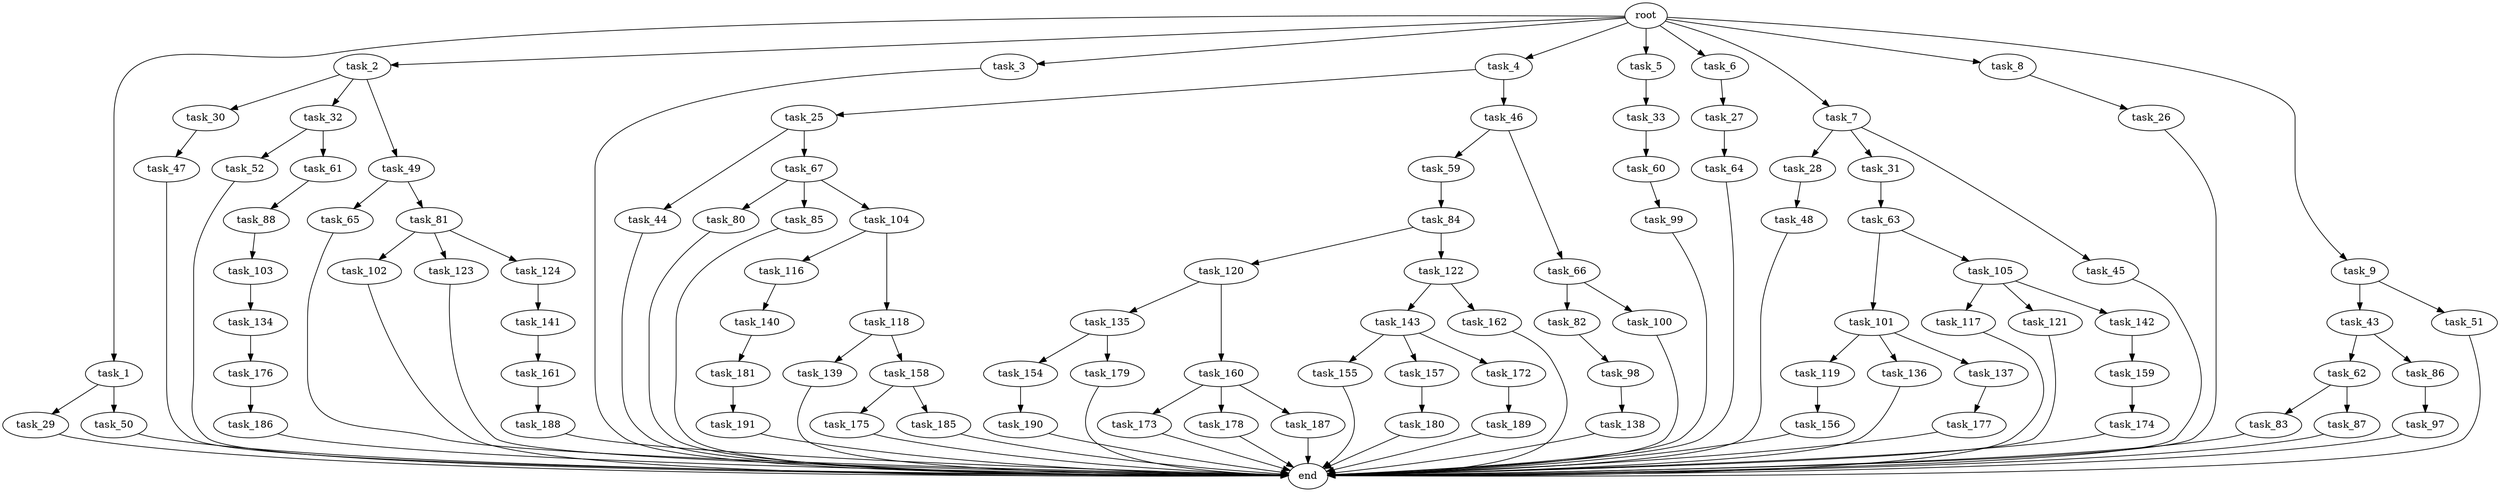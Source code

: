 digraph G {
  root [size="0.000000"];
  task_1 [size="1024.000000"];
  task_2 [size="1024.000000"];
  task_3 [size="1024.000000"];
  task_4 [size="1024.000000"];
  task_5 [size="1024.000000"];
  task_6 [size="1024.000000"];
  task_7 [size="1024.000000"];
  task_8 [size="1024.000000"];
  task_9 [size="1024.000000"];
  task_25 [size="695784701952.000000"];
  task_26 [size="549755813888.000000"];
  task_27 [size="549755813888.000000"];
  task_28 [size="309237645312.000000"];
  task_29 [size="695784701952.000000"];
  task_30 [size="214748364800.000000"];
  task_31 [size="309237645312.000000"];
  task_32 [size="214748364800.000000"];
  task_33 [size="549755813888.000000"];
  task_43 [size="420906795008.000000"];
  task_44 [size="420906795008.000000"];
  task_45 [size="309237645312.000000"];
  task_46 [size="695784701952.000000"];
  task_47 [size="695784701952.000000"];
  task_48 [size="420906795008.000000"];
  task_49 [size="214748364800.000000"];
  task_50 [size="695784701952.000000"];
  task_51 [size="420906795008.000000"];
  task_52 [size="695784701952.000000"];
  task_59 [size="137438953472.000000"];
  task_60 [size="214748364800.000000"];
  task_61 [size="695784701952.000000"];
  task_62 [size="549755813888.000000"];
  task_63 [size="549755813888.000000"];
  task_64 [size="549755813888.000000"];
  task_65 [size="34359738368.000000"];
  task_66 [size="137438953472.000000"];
  task_67 [size="420906795008.000000"];
  task_80 [size="34359738368.000000"];
  task_81 [size="34359738368.000000"];
  task_82 [size="309237645312.000000"];
  task_83 [size="214748364800.000000"];
  task_84 [size="549755813888.000000"];
  task_85 [size="34359738368.000000"];
  task_86 [size="549755813888.000000"];
  task_87 [size="214748364800.000000"];
  task_88 [size="309237645312.000000"];
  task_97 [size="34359738368.000000"];
  task_98 [size="549755813888.000000"];
  task_99 [size="549755813888.000000"];
  task_100 [size="309237645312.000000"];
  task_101 [size="858993459200.000000"];
  task_102 [size="34359738368.000000"];
  task_103 [size="309237645312.000000"];
  task_104 [size="34359738368.000000"];
  task_105 [size="858993459200.000000"];
  task_116 [size="214748364800.000000"];
  task_117 [size="309237645312.000000"];
  task_118 [size="214748364800.000000"];
  task_119 [size="420906795008.000000"];
  task_120 [size="214748364800.000000"];
  task_121 [size="309237645312.000000"];
  task_122 [size="214748364800.000000"];
  task_123 [size="34359738368.000000"];
  task_124 [size="34359738368.000000"];
  task_134 [size="695784701952.000000"];
  task_135 [size="34359738368.000000"];
  task_136 [size="420906795008.000000"];
  task_137 [size="420906795008.000000"];
  task_138 [size="77309411328.000000"];
  task_139 [size="695784701952.000000"];
  task_140 [size="858993459200.000000"];
  task_141 [size="420906795008.000000"];
  task_142 [size="309237645312.000000"];
  task_143 [size="309237645312.000000"];
  task_154 [size="549755813888.000000"];
  task_155 [size="214748364800.000000"];
  task_156 [size="214748364800.000000"];
  task_157 [size="214748364800.000000"];
  task_158 [size="695784701952.000000"];
  task_159 [size="309237645312.000000"];
  task_160 [size="34359738368.000000"];
  task_161 [size="214748364800.000000"];
  task_162 [size="309237645312.000000"];
  task_172 [size="214748364800.000000"];
  task_173 [size="34359738368.000000"];
  task_174 [size="420906795008.000000"];
  task_175 [size="137438953472.000000"];
  task_176 [size="214748364800.000000"];
  task_177 [size="420906795008.000000"];
  task_178 [size="34359738368.000000"];
  task_179 [size="549755813888.000000"];
  task_180 [size="214748364800.000000"];
  task_181 [size="858993459200.000000"];
  task_185 [size="137438953472.000000"];
  task_186 [size="309237645312.000000"];
  task_187 [size="34359738368.000000"];
  task_188 [size="214748364800.000000"];
  task_189 [size="34359738368.000000"];
  task_190 [size="137438953472.000000"];
  task_191 [size="34359738368.000000"];
  end [size="0.000000"];

  root -> task_1 [size="1.000000"];
  root -> task_2 [size="1.000000"];
  root -> task_3 [size="1.000000"];
  root -> task_4 [size="1.000000"];
  root -> task_5 [size="1.000000"];
  root -> task_6 [size="1.000000"];
  root -> task_7 [size="1.000000"];
  root -> task_8 [size="1.000000"];
  root -> task_9 [size="1.000000"];
  task_1 -> task_29 [size="679477248.000000"];
  task_1 -> task_50 [size="679477248.000000"];
  task_2 -> task_30 [size="209715200.000000"];
  task_2 -> task_32 [size="209715200.000000"];
  task_2 -> task_49 [size="209715200.000000"];
  task_3 -> end [size="1.000000"];
  task_4 -> task_25 [size="679477248.000000"];
  task_4 -> task_46 [size="679477248.000000"];
  task_5 -> task_33 [size="536870912.000000"];
  task_6 -> task_27 [size="536870912.000000"];
  task_7 -> task_28 [size="301989888.000000"];
  task_7 -> task_31 [size="301989888.000000"];
  task_7 -> task_45 [size="301989888.000000"];
  task_8 -> task_26 [size="536870912.000000"];
  task_9 -> task_43 [size="411041792.000000"];
  task_9 -> task_51 [size="411041792.000000"];
  task_25 -> task_44 [size="411041792.000000"];
  task_25 -> task_67 [size="411041792.000000"];
  task_26 -> end [size="1.000000"];
  task_27 -> task_64 [size="536870912.000000"];
  task_28 -> task_48 [size="411041792.000000"];
  task_29 -> end [size="1.000000"];
  task_30 -> task_47 [size="679477248.000000"];
  task_31 -> task_63 [size="536870912.000000"];
  task_32 -> task_52 [size="679477248.000000"];
  task_32 -> task_61 [size="679477248.000000"];
  task_33 -> task_60 [size="209715200.000000"];
  task_43 -> task_62 [size="536870912.000000"];
  task_43 -> task_86 [size="536870912.000000"];
  task_44 -> end [size="1.000000"];
  task_45 -> end [size="1.000000"];
  task_46 -> task_59 [size="134217728.000000"];
  task_46 -> task_66 [size="134217728.000000"];
  task_47 -> end [size="1.000000"];
  task_48 -> end [size="1.000000"];
  task_49 -> task_65 [size="33554432.000000"];
  task_49 -> task_81 [size="33554432.000000"];
  task_50 -> end [size="1.000000"];
  task_51 -> end [size="1.000000"];
  task_52 -> end [size="1.000000"];
  task_59 -> task_84 [size="536870912.000000"];
  task_60 -> task_99 [size="536870912.000000"];
  task_61 -> task_88 [size="301989888.000000"];
  task_62 -> task_83 [size="209715200.000000"];
  task_62 -> task_87 [size="209715200.000000"];
  task_63 -> task_101 [size="838860800.000000"];
  task_63 -> task_105 [size="838860800.000000"];
  task_64 -> end [size="1.000000"];
  task_65 -> end [size="1.000000"];
  task_66 -> task_82 [size="301989888.000000"];
  task_66 -> task_100 [size="301989888.000000"];
  task_67 -> task_80 [size="33554432.000000"];
  task_67 -> task_85 [size="33554432.000000"];
  task_67 -> task_104 [size="33554432.000000"];
  task_80 -> end [size="1.000000"];
  task_81 -> task_102 [size="33554432.000000"];
  task_81 -> task_123 [size="33554432.000000"];
  task_81 -> task_124 [size="33554432.000000"];
  task_82 -> task_98 [size="536870912.000000"];
  task_83 -> end [size="1.000000"];
  task_84 -> task_120 [size="209715200.000000"];
  task_84 -> task_122 [size="209715200.000000"];
  task_85 -> end [size="1.000000"];
  task_86 -> task_97 [size="33554432.000000"];
  task_87 -> end [size="1.000000"];
  task_88 -> task_103 [size="301989888.000000"];
  task_97 -> end [size="1.000000"];
  task_98 -> task_138 [size="75497472.000000"];
  task_99 -> end [size="1.000000"];
  task_100 -> end [size="1.000000"];
  task_101 -> task_119 [size="411041792.000000"];
  task_101 -> task_136 [size="411041792.000000"];
  task_101 -> task_137 [size="411041792.000000"];
  task_102 -> end [size="1.000000"];
  task_103 -> task_134 [size="679477248.000000"];
  task_104 -> task_116 [size="209715200.000000"];
  task_104 -> task_118 [size="209715200.000000"];
  task_105 -> task_117 [size="301989888.000000"];
  task_105 -> task_121 [size="301989888.000000"];
  task_105 -> task_142 [size="301989888.000000"];
  task_116 -> task_140 [size="838860800.000000"];
  task_117 -> end [size="1.000000"];
  task_118 -> task_139 [size="679477248.000000"];
  task_118 -> task_158 [size="679477248.000000"];
  task_119 -> task_156 [size="209715200.000000"];
  task_120 -> task_135 [size="33554432.000000"];
  task_120 -> task_160 [size="33554432.000000"];
  task_121 -> end [size="1.000000"];
  task_122 -> task_143 [size="301989888.000000"];
  task_122 -> task_162 [size="301989888.000000"];
  task_123 -> end [size="1.000000"];
  task_124 -> task_141 [size="411041792.000000"];
  task_134 -> task_176 [size="209715200.000000"];
  task_135 -> task_154 [size="536870912.000000"];
  task_135 -> task_179 [size="536870912.000000"];
  task_136 -> end [size="1.000000"];
  task_137 -> task_177 [size="411041792.000000"];
  task_138 -> end [size="1.000000"];
  task_139 -> end [size="1.000000"];
  task_140 -> task_181 [size="838860800.000000"];
  task_141 -> task_161 [size="209715200.000000"];
  task_142 -> task_159 [size="301989888.000000"];
  task_143 -> task_155 [size="209715200.000000"];
  task_143 -> task_157 [size="209715200.000000"];
  task_143 -> task_172 [size="209715200.000000"];
  task_154 -> task_190 [size="134217728.000000"];
  task_155 -> end [size="1.000000"];
  task_156 -> end [size="1.000000"];
  task_157 -> task_180 [size="209715200.000000"];
  task_158 -> task_175 [size="134217728.000000"];
  task_158 -> task_185 [size="134217728.000000"];
  task_159 -> task_174 [size="411041792.000000"];
  task_160 -> task_173 [size="33554432.000000"];
  task_160 -> task_178 [size="33554432.000000"];
  task_160 -> task_187 [size="33554432.000000"];
  task_161 -> task_188 [size="209715200.000000"];
  task_162 -> end [size="1.000000"];
  task_172 -> task_189 [size="33554432.000000"];
  task_173 -> end [size="1.000000"];
  task_174 -> end [size="1.000000"];
  task_175 -> end [size="1.000000"];
  task_176 -> task_186 [size="301989888.000000"];
  task_177 -> end [size="1.000000"];
  task_178 -> end [size="1.000000"];
  task_179 -> end [size="1.000000"];
  task_180 -> end [size="1.000000"];
  task_181 -> task_191 [size="33554432.000000"];
  task_185 -> end [size="1.000000"];
  task_186 -> end [size="1.000000"];
  task_187 -> end [size="1.000000"];
  task_188 -> end [size="1.000000"];
  task_189 -> end [size="1.000000"];
  task_190 -> end [size="1.000000"];
  task_191 -> end [size="1.000000"];
}
